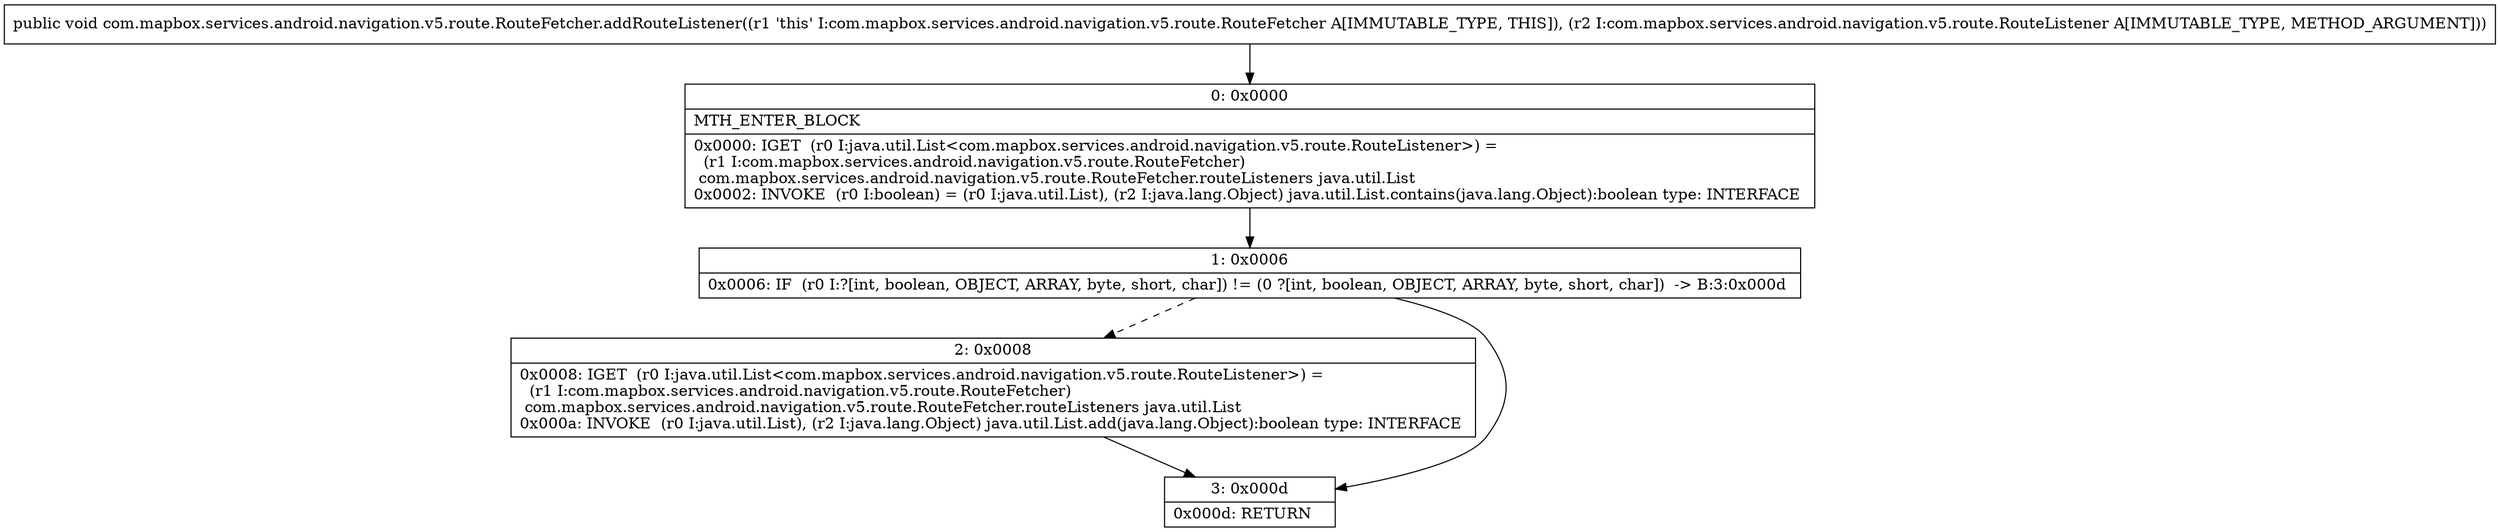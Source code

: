 digraph "CFG forcom.mapbox.services.android.navigation.v5.route.RouteFetcher.addRouteListener(Lcom\/mapbox\/services\/android\/navigation\/v5\/route\/RouteListener;)V" {
Node_0 [shape=record,label="{0\:\ 0x0000|MTH_ENTER_BLOCK\l|0x0000: IGET  (r0 I:java.util.List\<com.mapbox.services.android.navigation.v5.route.RouteListener\>) = \l  (r1 I:com.mapbox.services.android.navigation.v5.route.RouteFetcher)\l com.mapbox.services.android.navigation.v5.route.RouteFetcher.routeListeners java.util.List \l0x0002: INVOKE  (r0 I:boolean) = (r0 I:java.util.List), (r2 I:java.lang.Object) java.util.List.contains(java.lang.Object):boolean type: INTERFACE \l}"];
Node_1 [shape=record,label="{1\:\ 0x0006|0x0006: IF  (r0 I:?[int, boolean, OBJECT, ARRAY, byte, short, char]) != (0 ?[int, boolean, OBJECT, ARRAY, byte, short, char])  \-\> B:3:0x000d \l}"];
Node_2 [shape=record,label="{2\:\ 0x0008|0x0008: IGET  (r0 I:java.util.List\<com.mapbox.services.android.navigation.v5.route.RouteListener\>) = \l  (r1 I:com.mapbox.services.android.navigation.v5.route.RouteFetcher)\l com.mapbox.services.android.navigation.v5.route.RouteFetcher.routeListeners java.util.List \l0x000a: INVOKE  (r0 I:java.util.List), (r2 I:java.lang.Object) java.util.List.add(java.lang.Object):boolean type: INTERFACE \l}"];
Node_3 [shape=record,label="{3\:\ 0x000d|0x000d: RETURN   \l}"];
MethodNode[shape=record,label="{public void com.mapbox.services.android.navigation.v5.route.RouteFetcher.addRouteListener((r1 'this' I:com.mapbox.services.android.navigation.v5.route.RouteFetcher A[IMMUTABLE_TYPE, THIS]), (r2 I:com.mapbox.services.android.navigation.v5.route.RouteListener A[IMMUTABLE_TYPE, METHOD_ARGUMENT])) }"];
MethodNode -> Node_0;
Node_0 -> Node_1;
Node_1 -> Node_2[style=dashed];
Node_1 -> Node_3;
Node_2 -> Node_3;
}

